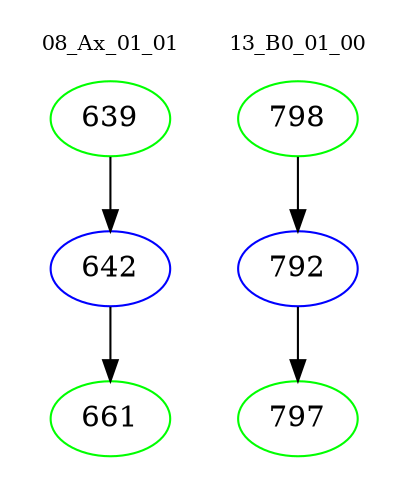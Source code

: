 digraph{
subgraph cluster_0 {
color = white
label = "08_Ax_01_01";
fontsize=10;
T0_639 [label="639", color="green"]
T0_639 -> T0_642 [color="black"]
T0_642 [label="642", color="blue"]
T0_642 -> T0_661 [color="black"]
T0_661 [label="661", color="green"]
}
subgraph cluster_1 {
color = white
label = "13_B0_01_00";
fontsize=10;
T1_798 [label="798", color="green"]
T1_798 -> T1_792 [color="black"]
T1_792 [label="792", color="blue"]
T1_792 -> T1_797 [color="black"]
T1_797 [label="797", color="green"]
}
}
